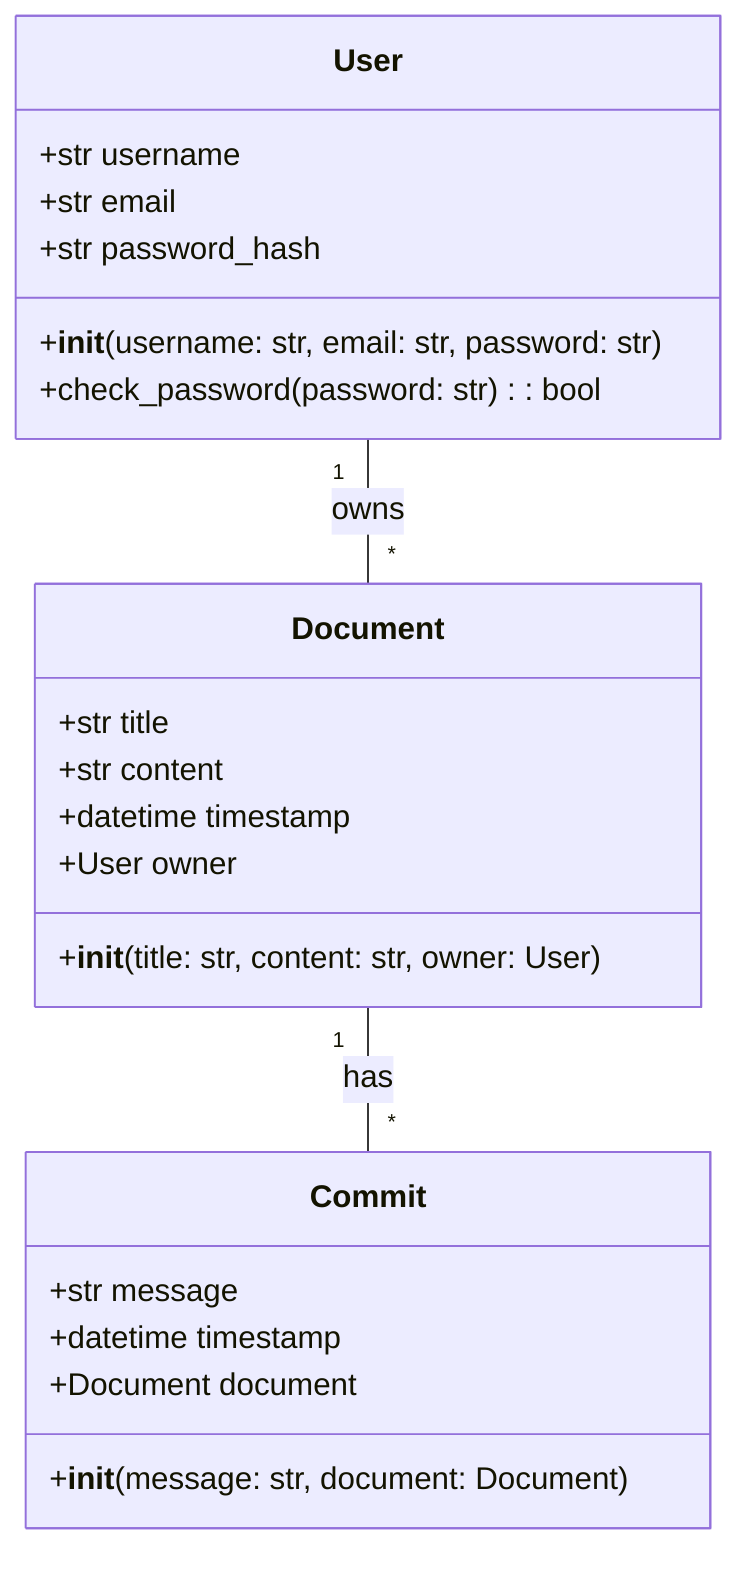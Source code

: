 classDiagram
    class User{
        +str username
        +str email
        +str password_hash
        +__init__(username: str, email: str, password: str)
        +check_password(password: str): bool
    }
    class Document{
        +str title
        +str content
        +datetime timestamp
        +User owner
        +__init__(title: str, content: str, owner: User)
    }
    class Commit{
        +str message
        +datetime timestamp
        +Document document
        +__init__(message: str, document: Document)
    }
    User "1" -- "*" Document: owns
    Document "1" -- "*" Commit: has